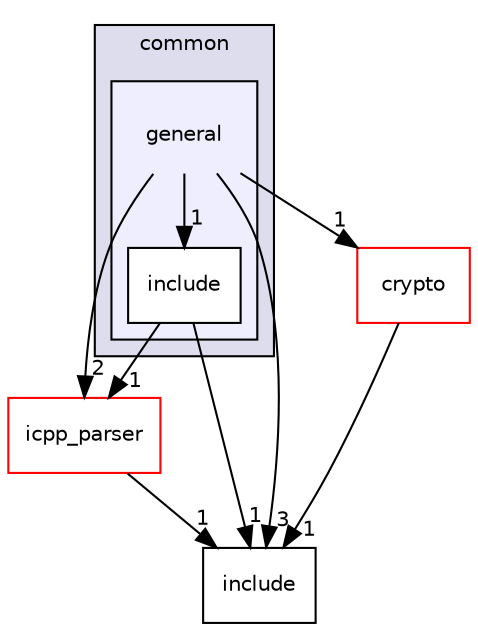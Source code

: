 digraph "general" {
  compound=true
  node [ fontsize="10", fontname="Helvetica"];
  edge [ labelfontsize="10", labelfontname="Helvetica"];
  subgraph clusterdir_a4dd272aad19606621d5cdd3bcc68a0e {
    graph [ bgcolor="#ddddee", pencolor="black", label="common" fontname="Helvetica", fontsize="10", URL="dir_a4dd272aad19606621d5cdd3bcc68a0e.html"]
  subgraph clusterdir_0035c26b3779a454e9f59b98e5e5e84a {
    graph [ bgcolor="#eeeeff", pencolor="black", label="" URL="dir_0035c26b3779a454e9f59b98e5e5e84a.html"];
    dir_0035c26b3779a454e9f59b98e5e5e84a [shape=plaintext label="general"];
    dir_b64dbe13b43be106e4ce5c0865e2bb52 [shape=box label="include" color="black" fillcolor="white" style="filled" URL="dir_b64dbe13b43be106e4ce5c0865e2bb52.html"];
  }
  }
  dir_9a09475e64ca178f832d9cd2d32ea8b5 [shape=box label="icpp_parser" fillcolor="white" style="filled" color="red" URL="dir_9a09475e64ca178f832d9cd2d32ea8b5.html"];
  dir_d44c64559bbebec7f509842c48db8b23 [shape=box label="include" URL="dir_d44c64559bbebec7f509842c48db8b23.html"];
  dir_56391ec4d69eaa199d2926799b649a45 [shape=box label="crypto" fillcolor="white" style="filled" color="red" URL="dir_56391ec4d69eaa199d2926799b649a45.html"];
  dir_9a09475e64ca178f832d9cd2d32ea8b5->dir_d44c64559bbebec7f509842c48db8b23 [headlabel="1", labeldistance=1.5 headhref="dir_000012_000015.html"];
  dir_56391ec4d69eaa199d2926799b649a45->dir_d44c64559bbebec7f509842c48db8b23 [headlabel="1", labeldistance=1.5 headhref="dir_000009_000015.html"];
  dir_b64dbe13b43be106e4ce5c0865e2bb52->dir_9a09475e64ca178f832d9cd2d32ea8b5 [headlabel="1", labeldistance=1.5 headhref="dir_000011_000012.html"];
  dir_b64dbe13b43be106e4ce5c0865e2bb52->dir_d44c64559bbebec7f509842c48db8b23 [headlabel="1", labeldistance=1.5 headhref="dir_000011_000015.html"];
  dir_0035c26b3779a454e9f59b98e5e5e84a->dir_9a09475e64ca178f832d9cd2d32ea8b5 [headlabel="2", labeldistance=1.5 headhref="dir_000010_000012.html"];
  dir_0035c26b3779a454e9f59b98e5e5e84a->dir_d44c64559bbebec7f509842c48db8b23 [headlabel="3", labeldistance=1.5 headhref="dir_000010_000015.html"];
  dir_0035c26b3779a454e9f59b98e5e5e84a->dir_56391ec4d69eaa199d2926799b649a45 [headlabel="1", labeldistance=1.5 headhref="dir_000010_000009.html"];
  dir_0035c26b3779a454e9f59b98e5e5e84a->dir_b64dbe13b43be106e4ce5c0865e2bb52 [headlabel="1", labeldistance=1.5 headhref="dir_000010_000011.html"];
}
